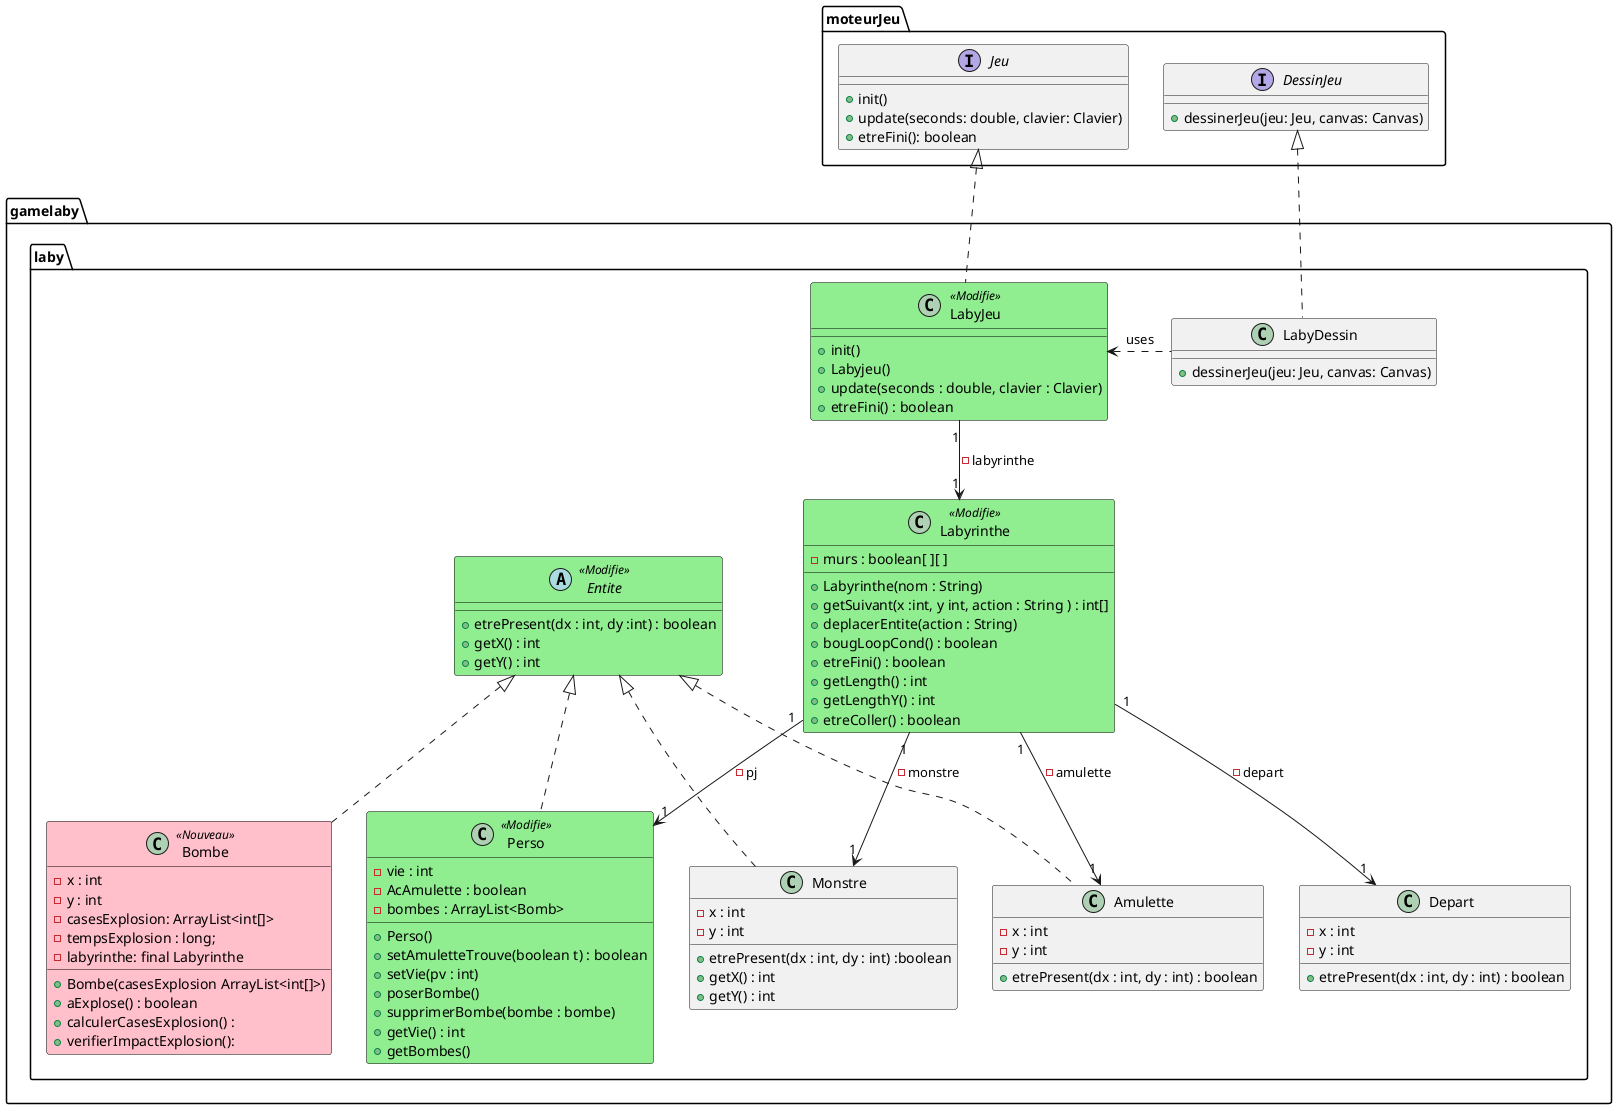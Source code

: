 @startuml
skinparam class{
    backgroundColor<<Nouveau>> Pink
    borderColor<<Nouveau>>  Black
    backgroundColor<<Modifie>> LightGreen
    borderColor<<Modifie>>  Black
}
package moteurJeu{
interface Jeu{
+ init()
+ update(seconds: double, clavier: Clavier)
+ etreFini(): boolean
}


interface DessinJeu {
+ dessinerJeu(jeu: Jeu, canvas: Canvas)
}
}
package gamelaby.laby{
    class LabyDessin{
        + dessinerJeu(jeu: Jeu, canvas: Canvas)
    }

DessinJeu <|.. LabyDessin
    class LabyJeu <<Modifie>>{
        +init()
        +Labyjeu()
        +update(seconds : double, clavier : Clavier)
        +etreFini() : boolean
        }

Jeu <|.. LabyJeu

    class Labyrinthe <<Modifie>>{
        -murs : boolean[ ][ ]
        +Labyrinthe(nom : String)
        +getSuivant(x :int, y int, action : String ) : int[]
        +deplacerEntite(action : String)
        +bougLoopCond() : boolean
        +etreFini() : boolean
        +getLength() : int
        +getLengthY() : int
        +etreColler() : boolean


    }
LabyJeu "1" --> "1" Labyrinthe : -labyrinthe
    abstract class Entite <<Modifie>> {
        +etrePresent(dx : int, dy :int) : boolean
        + getX() : int
        + getY() : int
    }


    class Perso <<Modifie>>{
    -vie : int
    -AcAmulette : boolean
    -bombes : ArrayList<Bomb>
    +Perso()
    +setAmuletteTrouve(boolean t) : boolean
    +setVie(pv : int)
    +poserBombe()
    +supprimerBombe(bombe : bombe)
    +getVie() : int
    +getBombes()


    }
    class Monstre{
        -x : int
        -y : int
        +etrePresent(dx : int, dy : int) :boolean
        +getX() : int
        +getY() : int

        }
        class Amulette{
            -x : int
            -y : int
            +etrePresent(dx : int, dy : int) : boolean
        }
    class Depart{
            -x : int
            -y : int
            + etrePresent(dx : int, dy : int) : boolean
        }
    class Bombe<<Nouveau>>{
            -x : int
            -y : int
            -casesExplosion: ArrayList<int[]>
            -tempsExplosion : long;
            -labyrinthe: final Labyrinthe
            +Bombe(casesExplosion ArrayList<int[]>)
            +aExplose() : boolean
            +calculerCasesExplosion() :
            +verifierImpactExplosion():

        }


Entite <|.. Amulette
 Entite <|.. Perso
 Entite <|.. Monstre
 Entite <|.. Bombe
 Labyrinthe "1" --> "1" Perso : -pj
 Labyrinthe "1" --> "1" Monstre : -monstre
 Labyrinthe "1" --> "1" Amulette : -amulette
 Labyrinthe "1" --> "1" Depart : -depart
 LabyJeu <. LabyDessin:uses
    }



@enduml